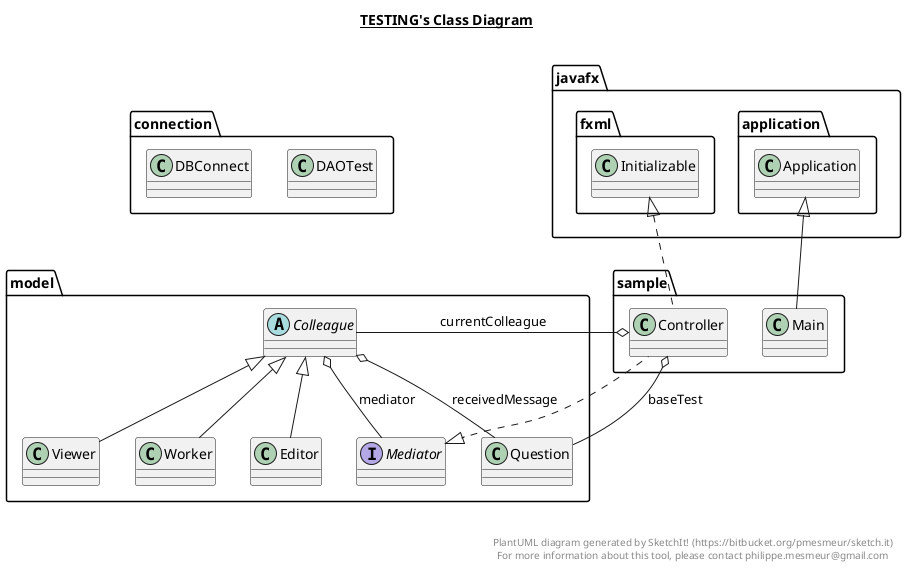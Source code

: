 @startuml

title __TESTING's Class Diagram__\n

  namespace connection {
    class connection.DAOTest {
    }
  }
  

  namespace connection {
    class connection.DBConnect {
    }
  }
  

  namespace model {
    abstract class model.Colleague {
    }
  }
  

  namespace model {
    class model.Editor {
    }
  }
  

  namespace model {
    interface model.Mediator {
    }
  }
  

  namespace model {
    class model.Question {
    }
  }
  

  namespace model {
    class model.Viewer {
    }
  }
  

  namespace model {
    class model.Worker {
    }
  }
  

  namespace sample {
    class sample.Controller {
    }
  }
  

  namespace sample {
    class sample.Main {
    }
  }
  

  model.Colleague o-- model.Mediator : mediator
  model.Colleague o-- model.Question : receivedMessage
  model.Editor -up-|> model.Colleague
  model.Viewer -up-|> model.Colleague
  model.Worker -up-|> model.Colleague
  sample.Controller .up.|> javafx.fxml.Initializable
  sample.Controller .up.|> model.Mediator
  sample.Controller o-- model.Question : baseTest
  sample.Controller o-- model.Colleague : currentColleague
  sample.Main -up-|> javafx.application.Application


right footer


PlantUML diagram generated by SketchIt! (https://bitbucket.org/pmesmeur/sketch.it)
For more information about this tool, please contact philippe.mesmeur@gmail.com
endfooter

@enduml
